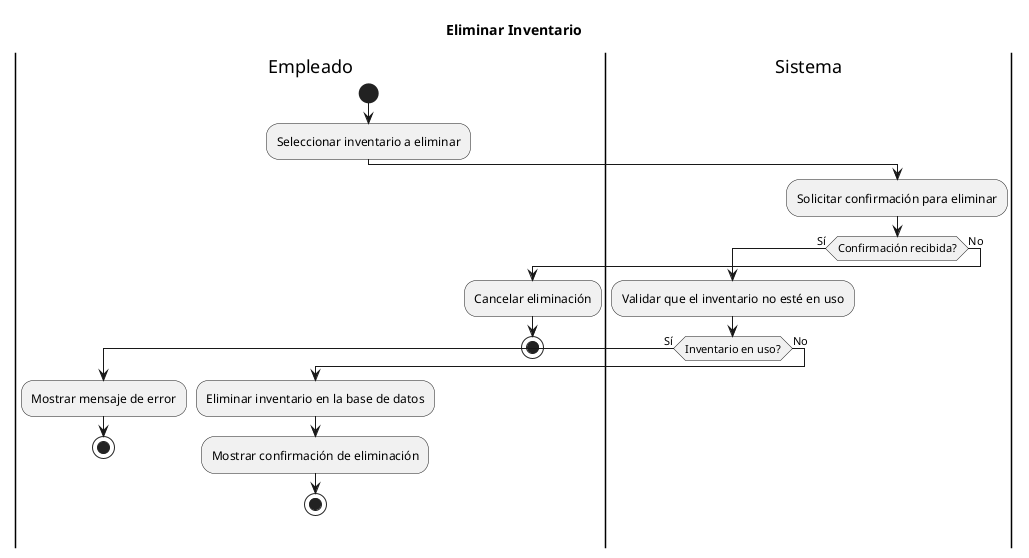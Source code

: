 @startuml da_Eliminar_Inventario
Title Eliminar Inventario
|Empleado|
start
:Seleccionar inventario a eliminar;
|Sistema|
:Solicitar confirmación para eliminar;
if (Confirmación recibida?) then (Sí)
    :Validar que el inventario no esté en uso;
    if (Inventario en uso?) then (Sí)
        |Empleado|
        :Mostrar mensaje de error;
        stop
    else (No)
        :Eliminar inventario en la base de datos;
        |Empleado|
        :Mostrar confirmación de eliminación;
        stop
    endif
else (No)
    :Cancelar eliminación;
    stop
endif
@enduml
